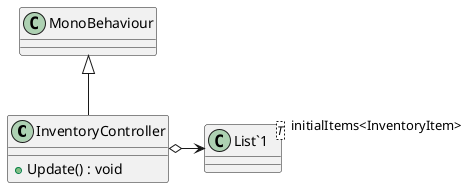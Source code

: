 @startuml
class InventoryController {
    + Update() : void
}
class "List`1"<T> {
}
MonoBehaviour <|-- InventoryController
InventoryController o-> "initialItems<InventoryItem>" "List`1"
@enduml
